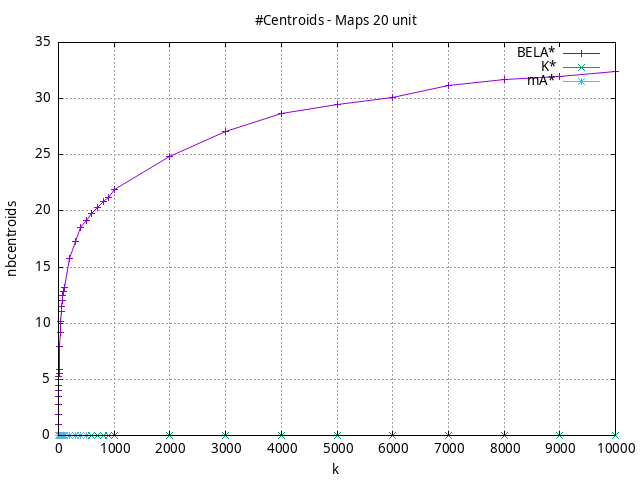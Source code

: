 #!/usr/bin/gnuplot
# -*- coding: utf-8 -*-
#
# results/maps/unit/20/random512-20.heuristic.unit.nbcentroids.gnuplot
#
# Started on 04/07/2024 22:03:44
# Author: Carlos Linares López
set grid
set xlabel "k"
set ylabel "nbcentroids"

set title "#Centroids - Maps 20 unit"

set terminal png enhanced font "Ariel,10"
set output 'random512-20.heuristic.unit.nbcentroids.png'

plot "-" title "BELA*"      with linesp, "-" title "K*"      with linesp, "-" title "mA*"      with linesp

	1 1.0
	2 1.88
	3 2.76
	4 3.43
	5 4.05
	6 4.45
	7 5.03
	8 5.25
	9 5.53
	10 5.87
	20 7.95
	30 9.2
	40 10.19
	50 11.0
	60 11.48
	70 12.02
	80 12.48
	90 12.79
	100 13.2
	200 15.8
	300 17.27
	400 18.48
	500 19.19
	600 19.73
	700 20.3
	800 20.81
	900 21.22
	1000 21.95
	2000 24.88
	3000 27.1
	4000 28.65
	5000 29.46
	6000 30.14
	7000 31.18
	8000 31.72
	9000 31.97
	10000 32.39
end
	1 0.0
	2 0.0
	3 0.0
	4 0.0
	5 0.0
	6 0.0
	7 0.0
	8 0.0
	9 0.0
	10 0.0
	20 0.0
	30 0.0
	40 0.0
	50 0.0
	60 0.0
	70 0.0
	80 0.0
	90 0.0
	100 0.0
	200 0.0
	300 0.0
	400 0.0
	500 0.0
	600 0.0
	700 0.0
	800 0.0
	900 0.0
	1000 0.0
	2000 0.0
	3000 0.0
	4000 0.0
	5000 0.0
	6000 0.0
	7000 0.0
	8000 0.0
	9000 0.0
	10000 0.0
end
	1 0.0
	2 0.0
	3 0.0
	4 0.0
	5 0.0
	6 0.0
	7 0.0
	8 0.0
	9 0.0
	10 0.0
	20 0.0
	30 0.0
	40 0.0
	50 0.0
	60 0.0
	70 0.0
	80 0.0
	90 0.0
	100 0.0
	200 0.0
	300 0.0
	400 0.0
	500 0.0
end
